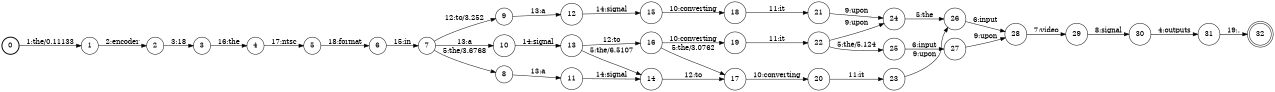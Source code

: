 digraph FST {
rankdir = LR;
size = "8.5,11";
label = "";
center = 1;
orientation = Portrait;
ranksep = "0.4";
nodesep = "0.25";
0 [label = "0", shape = circle, style = bold, fontsize = 14]
	0 -> 1 [label = "1:the/0.11133", fontsize = 14];
1 [label = "1", shape = circle, style = solid, fontsize = 14]
	1 -> 2 [label = "2:encoder", fontsize = 14];
2 [label = "2", shape = circle, style = solid, fontsize = 14]
	2 -> 3 [label = "3:18", fontsize = 14];
3 [label = "3", shape = circle, style = solid, fontsize = 14]
	3 -> 4 [label = "16:the", fontsize = 14];
4 [label = "4", shape = circle, style = solid, fontsize = 14]
	4 -> 5 [label = "17:ntsc", fontsize = 14];
5 [label = "5", shape = circle, style = solid, fontsize = 14]
	5 -> 6 [label = "18:format", fontsize = 14];
6 [label = "6", shape = circle, style = solid, fontsize = 14]
	6 -> 7 [label = "15:in", fontsize = 14];
7 [label = "7", shape = circle, style = solid, fontsize = 14]
	7 -> 8 [label = "5:the/3.6768", fontsize = 14];
	7 -> 9 [label = "12:to/3.252", fontsize = 14];
	7 -> 10 [label = "13:a", fontsize = 14];
8 [label = "8", shape = circle, style = solid, fontsize = 14]
	8 -> 11 [label = "13:a", fontsize = 14];
9 [label = "9", shape = circle, style = solid, fontsize = 14]
	9 -> 12 [label = "13:a", fontsize = 14];
10 [label = "10", shape = circle, style = solid, fontsize = 14]
	10 -> 13 [label = "14:signal", fontsize = 14];
11 [label = "11", shape = circle, style = solid, fontsize = 14]
	11 -> 14 [label = "14:signal", fontsize = 14];
12 [label = "12", shape = circle, style = solid, fontsize = 14]
	12 -> 15 [label = "14:signal", fontsize = 14];
13 [label = "13", shape = circle, style = solid, fontsize = 14]
	13 -> 14 [label = "5:the/6.5107", fontsize = 14];
	13 -> 16 [label = "12:to", fontsize = 14];
14 [label = "14", shape = circle, style = solid, fontsize = 14]
	14 -> 17 [label = "12:to", fontsize = 14];
15 [label = "15", shape = circle, style = solid, fontsize = 14]
	15 -> 18 [label = "10:converting", fontsize = 14];
16 [label = "16", shape = circle, style = solid, fontsize = 14]
	16 -> 17 [label = "5:the/3.0762", fontsize = 14];
	16 -> 19 [label = "10:converting", fontsize = 14];
17 [label = "17", shape = circle, style = solid, fontsize = 14]
	17 -> 20 [label = "10:converting", fontsize = 14];
18 [label = "18", shape = circle, style = solid, fontsize = 14]
	18 -> 21 [label = "11:it", fontsize = 14];
19 [label = "19", shape = circle, style = solid, fontsize = 14]
	19 -> 22 [label = "11:it", fontsize = 14];
20 [label = "20", shape = circle, style = solid, fontsize = 14]
	20 -> 23 [label = "11:it", fontsize = 14];
21 [label = "21", shape = circle, style = solid, fontsize = 14]
	21 -> 24 [label = "9:upon", fontsize = 14];
22 [label = "22", shape = circle, style = solid, fontsize = 14]
	22 -> 25 [label = "5:the/5.124", fontsize = 14];
	22 -> 24 [label = "9:upon", fontsize = 14];
23 [label = "23", shape = circle, style = solid, fontsize = 14]
	23 -> 26 [label = "9:upon", fontsize = 14];
24 [label = "24", shape = circle, style = solid, fontsize = 14]
	24 -> 26 [label = "5:the", fontsize = 14];
25 [label = "25", shape = circle, style = solid, fontsize = 14]
	25 -> 27 [label = "6:input", fontsize = 14];
26 [label = "26", shape = circle, style = solid, fontsize = 14]
	26 -> 28 [label = "6:input", fontsize = 14];
27 [label = "27", shape = circle, style = solid, fontsize = 14]
	27 -> 28 [label = "9:upon", fontsize = 14];
28 [label = "28", shape = circle, style = solid, fontsize = 14]
	28 -> 29 [label = "7:video", fontsize = 14];
29 [label = "29", shape = circle, style = solid, fontsize = 14]
	29 -> 30 [label = "8:signal", fontsize = 14];
30 [label = "30", shape = circle, style = solid, fontsize = 14]
	30 -> 31 [label = "4:outputs", fontsize = 14];
31 [label = "31", shape = circle, style = solid, fontsize = 14]
	31 -> 32 [label = "19:.", fontsize = 14];
32 [label = "32", shape = doublecircle, style = solid, fontsize = 14]
}

